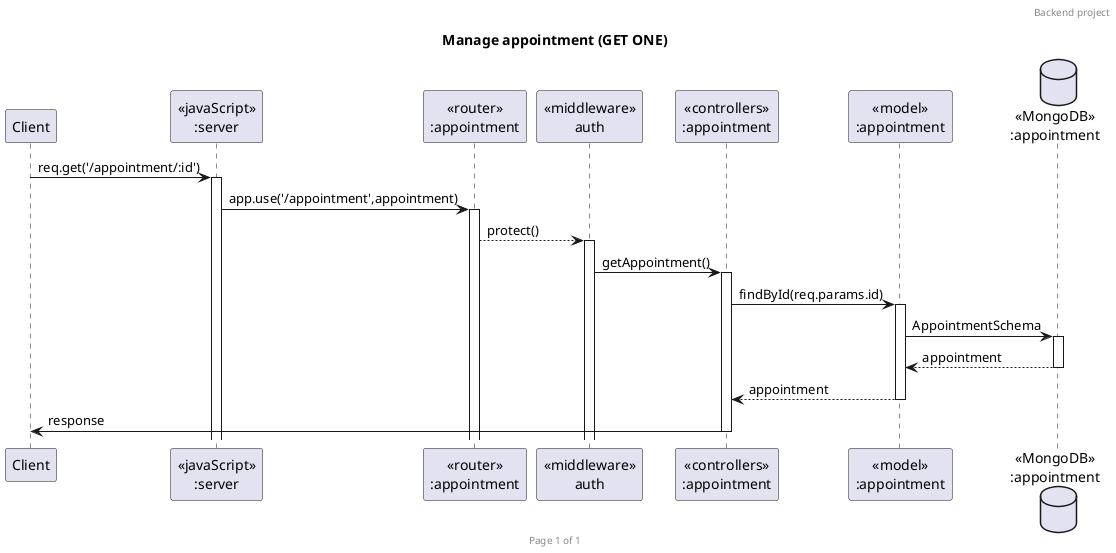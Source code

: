 @startuml Manage appointment (GET ONE)

header Backend project 
footer Page %page% of %lastpage%
title "Manage appointment (GET ONE)"

participant "Client" as client
participant "<<javaScript>>\n:server" as server
participant "<<router>>\n:appointment" as routerAppointmnent
participant "<<middleware>>\nauth" as auth
participant "<<controllers>>\n:appointment" as controllerappointment
participant "<<model>>\n:appointment" as modelappointment
database "<<MongoDB>>\n:appointment" as appointmentDatabase

client->server ++:req.get('/appointment/:id')
server->routerAppointmnent ++:app.use('/appointment',appointment)
routerAppointmnent --> auth ++:protect()
auth -> controllerappointment ++:getAppointment()
controllerappointment->modelappointment ++:findById(req.params.id)
modelappointment ->appointmentDatabase ++: AppointmentSchema
appointmentDatabase --> modelappointment --: appointment
controllerappointment <-- modelappointment --: appointment
controllerappointment->client --:response

@enduml
